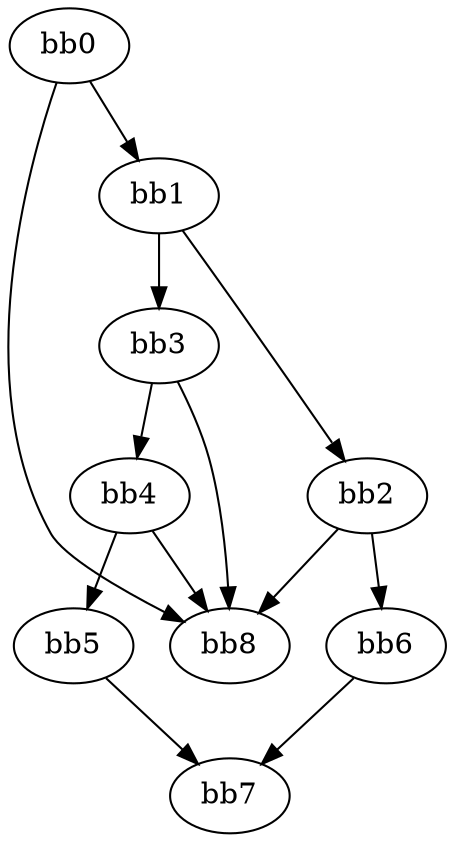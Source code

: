 digraph {
    0 [ label = "bb0\l" ]
    1 [ label = "bb1\l" ]
    2 [ label = "bb2\l" ]
    3 [ label = "bb3\l" ]
    4 [ label = "bb4\l" ]
    5 [ label = "bb5\l" ]
    6 [ label = "bb6\l" ]
    7 [ label = "bb7\l" ]
    8 [ label = "bb8\l" ]
    0 -> 1 [ ]
    0 -> 8 [ ]
    1 -> 2 [ ]
    1 -> 3 [ ]
    2 -> 6 [ ]
    2 -> 8 [ ]
    3 -> 4 [ ]
    3 -> 8 [ ]
    4 -> 5 [ ]
    4 -> 8 [ ]
    5 -> 7 [ ]
    6 -> 7 [ ]
}

